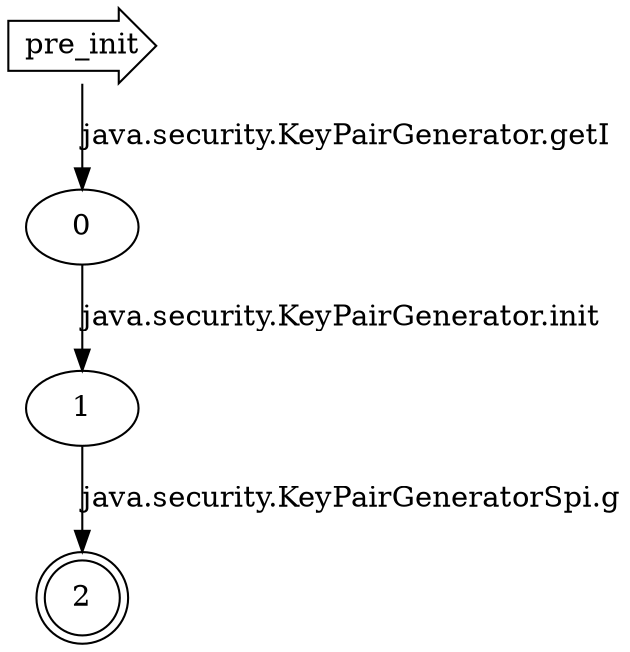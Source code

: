 digraph F { 
pre_init[shape = rarrow]
2[shape = doublecircle]
pre_init -> 0 [label="java.security.KeyPairGenerator.getI"];
0 -> 1 [label="java.security.KeyPairGenerator.init"];
1 -> 2 [label="java.security.KeyPairGeneratorSpi.g"];
}